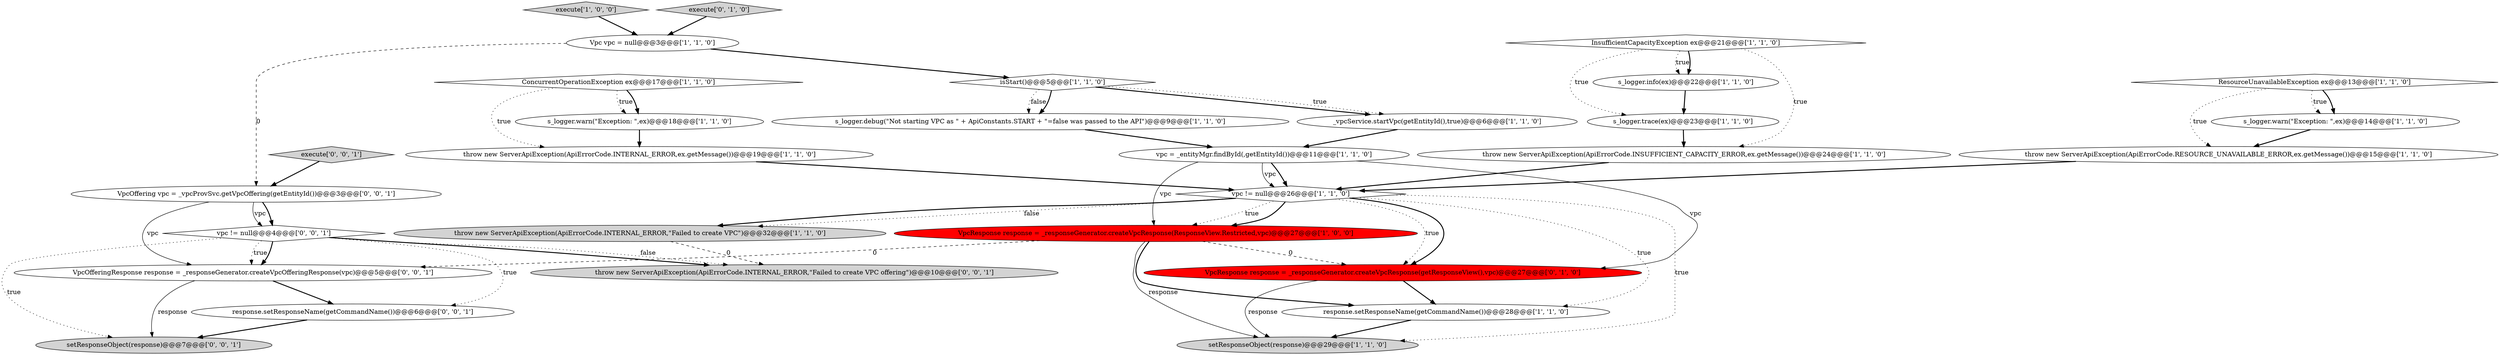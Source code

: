 digraph {
17 [style = filled, label = "s_logger.debug(\"Not starting VPC as \" + ApiConstants.START + \"=false was passed to the API\")@@@9@@@['1', '1', '0']", fillcolor = white, shape = ellipse image = "AAA0AAABBB1BBB"];
7 [style = filled, label = "throw new ServerApiException(ApiErrorCode.RESOURCE_UNAVAILABLE_ERROR,ex.getMessage())@@@15@@@['1', '1', '0']", fillcolor = white, shape = ellipse image = "AAA0AAABBB1BBB"];
19 [style = filled, label = "s_logger.info(ex)@@@22@@@['1', '1', '0']", fillcolor = white, shape = ellipse image = "AAA0AAABBB1BBB"];
4 [style = filled, label = "execute['1', '0', '0']", fillcolor = lightgray, shape = diamond image = "AAA0AAABBB1BBB"];
10 [style = filled, label = "ConcurrentOperationException ex@@@17@@@['1', '1', '0']", fillcolor = white, shape = diamond image = "AAA0AAABBB1BBB"];
15 [style = filled, label = "setResponseObject(response)@@@29@@@['1', '1', '0']", fillcolor = lightgray, shape = ellipse image = "AAA0AAABBB1BBB"];
6 [style = filled, label = "_vpcService.startVpc(getEntityId(),true)@@@6@@@['1', '1', '0']", fillcolor = white, shape = ellipse image = "AAA0AAABBB1BBB"];
28 [style = filled, label = "VpcOffering vpc = _vpcProvSvc.getVpcOffering(getEntityId())@@@3@@@['0', '0', '1']", fillcolor = white, shape = ellipse image = "AAA0AAABBB3BBB"];
14 [style = filled, label = "s_logger.trace(ex)@@@23@@@['1', '1', '0']", fillcolor = white, shape = ellipse image = "AAA0AAABBB1BBB"];
11 [style = filled, label = "isStart()@@@5@@@['1', '1', '0']", fillcolor = white, shape = diamond image = "AAA0AAABBB1BBB"];
12 [style = filled, label = "InsufficientCapacityException ex@@@21@@@['1', '1', '0']", fillcolor = white, shape = diamond image = "AAA0AAABBB1BBB"];
13 [style = filled, label = "throw new ServerApiException(ApiErrorCode.INTERNAL_ERROR,ex.getMessage())@@@19@@@['1', '1', '0']", fillcolor = white, shape = ellipse image = "AAA0AAABBB1BBB"];
25 [style = filled, label = "setResponseObject(response)@@@7@@@['0', '0', '1']", fillcolor = lightgray, shape = ellipse image = "AAA0AAABBB3BBB"];
27 [style = filled, label = "throw new ServerApiException(ApiErrorCode.INTERNAL_ERROR,\"Failed to create VPC offering\")@@@10@@@['0', '0', '1']", fillcolor = lightgray, shape = ellipse image = "AAA0AAABBB3BBB"];
3 [style = filled, label = "throw new ServerApiException(ApiErrorCode.INTERNAL_ERROR,\"Failed to create VPC\")@@@32@@@['1', '1', '0']", fillcolor = lightgray, shape = ellipse image = "AAA0AAABBB1BBB"];
21 [style = filled, label = "execute['0', '1', '0']", fillcolor = lightgray, shape = diamond image = "AAA0AAABBB2BBB"];
1 [style = filled, label = "vpc != null@@@26@@@['1', '1', '0']", fillcolor = white, shape = diamond image = "AAA0AAABBB1BBB"];
24 [style = filled, label = "execute['0', '0', '1']", fillcolor = lightgray, shape = diamond image = "AAA0AAABBB3BBB"];
2 [style = filled, label = "s_logger.warn(\"Exception: \",ex)@@@14@@@['1', '1', '0']", fillcolor = white, shape = ellipse image = "AAA0AAABBB1BBB"];
0 [style = filled, label = "ResourceUnavailableException ex@@@13@@@['1', '1', '0']", fillcolor = white, shape = diamond image = "AAA0AAABBB1BBB"];
20 [style = filled, label = "Vpc vpc = null@@@3@@@['1', '1', '0']", fillcolor = white, shape = ellipse image = "AAA0AAABBB1BBB"];
26 [style = filled, label = "VpcOfferingResponse response = _responseGenerator.createVpcOfferingResponse(vpc)@@@5@@@['0', '0', '1']", fillcolor = white, shape = ellipse image = "AAA0AAABBB3BBB"];
16 [style = filled, label = "vpc = _entityMgr.findById(,getEntityId())@@@11@@@['1', '1', '0']", fillcolor = white, shape = ellipse image = "AAA0AAABBB1BBB"];
29 [style = filled, label = "vpc != null@@@4@@@['0', '0', '1']", fillcolor = white, shape = diamond image = "AAA0AAABBB3BBB"];
8 [style = filled, label = "VpcResponse response = _responseGenerator.createVpcResponse(ResponseView.Restricted,vpc)@@@27@@@['1', '0', '0']", fillcolor = red, shape = ellipse image = "AAA1AAABBB1BBB"];
18 [style = filled, label = "throw new ServerApiException(ApiErrorCode.INSUFFICIENT_CAPACITY_ERROR,ex.getMessage())@@@24@@@['1', '1', '0']", fillcolor = white, shape = ellipse image = "AAA0AAABBB1BBB"];
5 [style = filled, label = "s_logger.warn(\"Exception: \",ex)@@@18@@@['1', '1', '0']", fillcolor = white, shape = ellipse image = "AAA0AAABBB1BBB"];
9 [style = filled, label = "response.setResponseName(getCommandName())@@@28@@@['1', '1', '0']", fillcolor = white, shape = ellipse image = "AAA0AAABBB1BBB"];
23 [style = filled, label = "response.setResponseName(getCommandName())@@@6@@@['0', '0', '1']", fillcolor = white, shape = ellipse image = "AAA0AAABBB3BBB"];
22 [style = filled, label = "VpcResponse response = _responseGenerator.createVpcResponse(getResponseView(),vpc)@@@27@@@['0', '1', '0']", fillcolor = red, shape = ellipse image = "AAA1AAABBB2BBB"];
28->29 [style = bold, label=""];
24->28 [style = bold, label=""];
1->3 [style = dotted, label="false"];
23->25 [style = bold, label=""];
7->1 [style = bold, label=""];
1->8 [style = bold, label=""];
28->29 [style = solid, label="vpc"];
3->27 [style = dashed, label="0"];
11->6 [style = bold, label=""];
0->2 [style = bold, label=""];
22->9 [style = bold, label=""];
1->22 [style = dotted, label="true"];
20->28 [style = dashed, label="0"];
1->3 [style = bold, label=""];
12->18 [style = dotted, label="true"];
29->23 [style = dotted, label="true"];
10->5 [style = dotted, label="true"];
29->26 [style = dotted, label="true"];
16->8 [style = solid, label="vpc"];
13->1 [style = bold, label=""];
29->26 [style = bold, label=""];
1->22 [style = bold, label=""];
8->22 [style = dashed, label="0"];
29->27 [style = bold, label=""];
12->14 [style = dotted, label="true"];
22->15 [style = solid, label="response"];
29->25 [style = dotted, label="true"];
21->20 [style = bold, label=""];
10->5 [style = bold, label=""];
19->14 [style = bold, label=""];
18->1 [style = bold, label=""];
16->1 [style = bold, label=""];
10->13 [style = dotted, label="true"];
12->19 [style = dotted, label="true"];
6->16 [style = bold, label=""];
9->15 [style = bold, label=""];
11->6 [style = dotted, label="true"];
1->15 [style = dotted, label="true"];
5->13 [style = bold, label=""];
26->23 [style = bold, label=""];
1->9 [style = dotted, label="true"];
29->27 [style = dotted, label="false"];
8->15 [style = solid, label="response"];
4->20 [style = bold, label=""];
8->9 [style = bold, label=""];
1->8 [style = dotted, label="true"];
28->26 [style = solid, label="vpc"];
26->25 [style = solid, label="response"];
11->17 [style = dotted, label="false"];
11->17 [style = bold, label=""];
14->18 [style = bold, label=""];
16->22 [style = solid, label="vpc"];
2->7 [style = bold, label=""];
0->2 [style = dotted, label="true"];
12->19 [style = bold, label=""];
17->16 [style = bold, label=""];
16->1 [style = solid, label="vpc"];
0->7 [style = dotted, label="true"];
20->11 [style = bold, label=""];
8->26 [style = dashed, label="0"];
}
